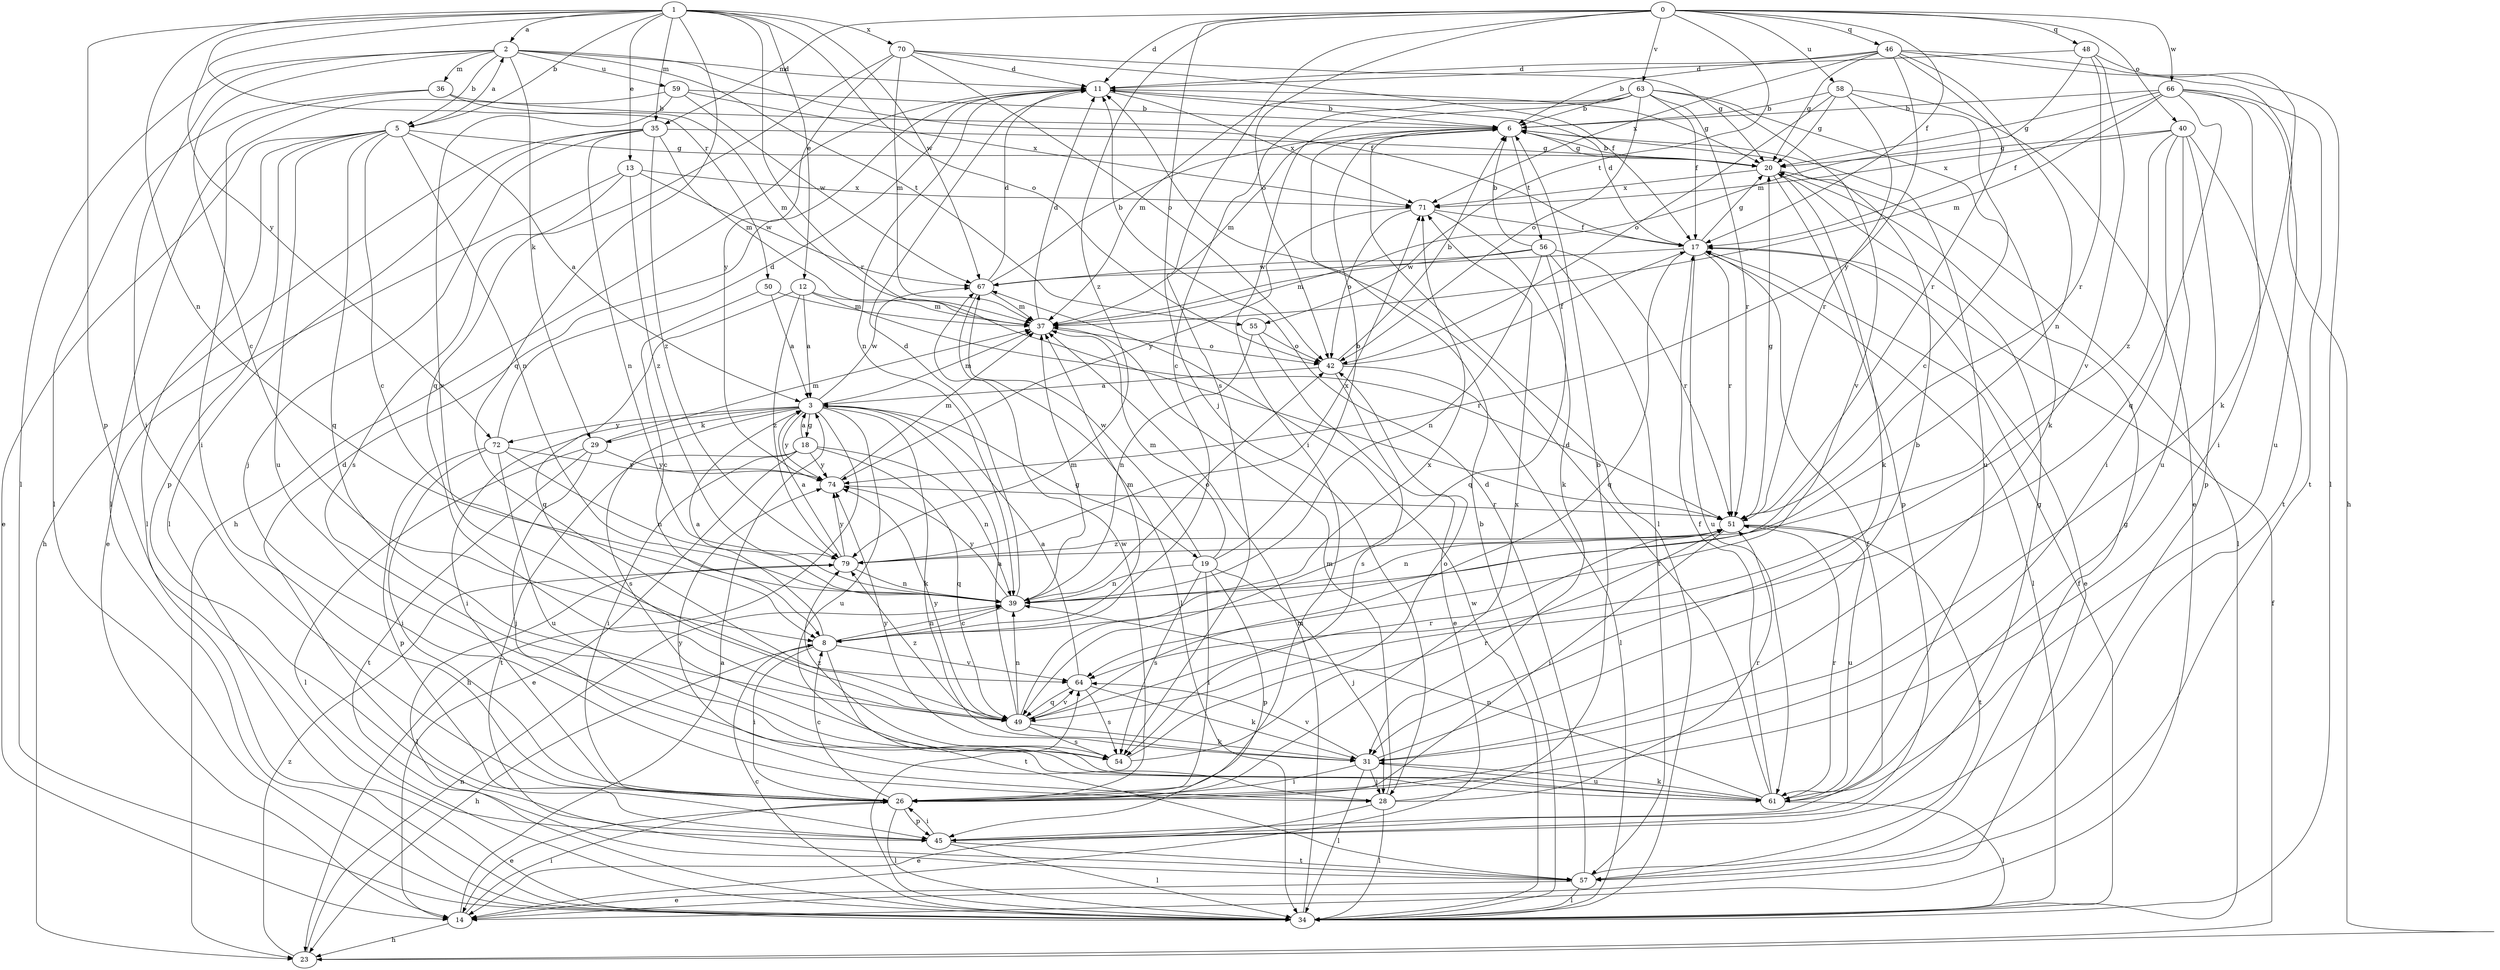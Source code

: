 strict digraph  {
0;
1;
2;
3;
5;
6;
8;
11;
12;
13;
14;
17;
18;
19;
20;
23;
26;
28;
29;
31;
34;
35;
36;
37;
39;
40;
42;
45;
46;
48;
49;
50;
51;
54;
55;
56;
57;
58;
59;
61;
63;
64;
66;
67;
70;
71;
72;
74;
79;
0 -> 11  [label=d];
0 -> 17  [label=f];
0 -> 28  [label=j];
0 -> 35  [label=m];
0 -> 40  [label=o];
0 -> 42  [label=o];
0 -> 46  [label=q];
0 -> 48  [label=q];
0 -> 54  [label=s];
0 -> 55  [label=t];
0 -> 58  [label=u];
0 -> 63  [label=v];
0 -> 66  [label=w];
0 -> 79  [label=z];
1 -> 2  [label=a];
1 -> 5  [label=b];
1 -> 12  [label=e];
1 -> 13  [label=e];
1 -> 35  [label=m];
1 -> 39  [label=n];
1 -> 42  [label=o];
1 -> 45  [label=p];
1 -> 49  [label=q];
1 -> 50  [label=r];
1 -> 51  [label=r];
1 -> 67  [label=w];
1 -> 70  [label=x];
1 -> 72  [label=y];
2 -> 5  [label=b];
2 -> 8  [label=c];
2 -> 11  [label=d];
2 -> 17  [label=f];
2 -> 26  [label=i];
2 -> 29  [label=k];
2 -> 34  [label=l];
2 -> 36  [label=m];
2 -> 55  [label=t];
2 -> 59  [label=u];
3 -> 18  [label=g];
3 -> 19  [label=g];
3 -> 23  [label=h];
3 -> 26  [label=i];
3 -> 29  [label=k];
3 -> 31  [label=k];
3 -> 37  [label=m];
3 -> 54  [label=s];
3 -> 61  [label=u];
3 -> 67  [label=w];
3 -> 72  [label=y];
3 -> 74  [label=y];
5 -> 2  [label=a];
5 -> 3  [label=a];
5 -> 8  [label=c];
5 -> 14  [label=e];
5 -> 20  [label=g];
5 -> 34  [label=l];
5 -> 39  [label=n];
5 -> 45  [label=p];
5 -> 49  [label=q];
5 -> 61  [label=u];
6 -> 20  [label=g];
6 -> 34  [label=l];
6 -> 37  [label=m];
6 -> 56  [label=t];
6 -> 61  [label=u];
8 -> 3  [label=a];
8 -> 23  [label=h];
8 -> 26  [label=i];
8 -> 37  [label=m];
8 -> 39  [label=n];
8 -> 57  [label=t];
8 -> 64  [label=v];
11 -> 6  [label=b];
11 -> 20  [label=g];
11 -> 23  [label=h];
11 -> 39  [label=n];
11 -> 71  [label=x];
12 -> 3  [label=a];
12 -> 37  [label=m];
12 -> 49  [label=q];
12 -> 51  [label=r];
12 -> 79  [label=z];
13 -> 14  [label=e];
13 -> 54  [label=s];
13 -> 67  [label=w];
13 -> 71  [label=x];
13 -> 79  [label=z];
14 -> 3  [label=a];
14 -> 23  [label=h];
14 -> 26  [label=i];
17 -> 11  [label=d];
17 -> 14  [label=e];
17 -> 20  [label=g];
17 -> 34  [label=l];
17 -> 49  [label=q];
17 -> 51  [label=r];
17 -> 61  [label=u];
17 -> 67  [label=w];
18 -> 3  [label=a];
18 -> 14  [label=e];
18 -> 26  [label=i];
18 -> 39  [label=n];
18 -> 49  [label=q];
18 -> 57  [label=t];
18 -> 74  [label=y];
19 -> 6  [label=b];
19 -> 26  [label=i];
19 -> 28  [label=j];
19 -> 37  [label=m];
19 -> 39  [label=n];
19 -> 45  [label=p];
19 -> 54  [label=s];
19 -> 67  [label=w];
20 -> 6  [label=b];
20 -> 31  [label=k];
20 -> 34  [label=l];
20 -> 45  [label=p];
20 -> 71  [label=x];
23 -> 17  [label=f];
23 -> 39  [label=n];
23 -> 79  [label=z];
26 -> 8  [label=c];
26 -> 14  [label=e];
26 -> 34  [label=l];
26 -> 45  [label=p];
26 -> 67  [label=w];
26 -> 71  [label=x];
28 -> 6  [label=b];
28 -> 14  [label=e];
28 -> 34  [label=l];
28 -> 37  [label=m];
28 -> 51  [label=r];
28 -> 74  [label=y];
29 -> 28  [label=j];
29 -> 34  [label=l];
29 -> 37  [label=m];
29 -> 57  [label=t];
29 -> 74  [label=y];
31 -> 6  [label=b];
31 -> 26  [label=i];
31 -> 28  [label=j];
31 -> 34  [label=l];
31 -> 61  [label=u];
31 -> 64  [label=v];
31 -> 74  [label=y];
34 -> 6  [label=b];
34 -> 8  [label=c];
34 -> 17  [label=f];
34 -> 37  [label=m];
34 -> 64  [label=v];
34 -> 67  [label=w];
35 -> 20  [label=g];
35 -> 23  [label=h];
35 -> 28  [label=j];
35 -> 34  [label=l];
35 -> 37  [label=m];
35 -> 39  [label=n];
35 -> 79  [label=z];
36 -> 6  [label=b];
36 -> 26  [label=i];
36 -> 34  [label=l];
36 -> 37  [label=m];
37 -> 11  [label=d];
37 -> 42  [label=o];
39 -> 8  [label=c];
39 -> 11  [label=d];
39 -> 37  [label=m];
39 -> 42  [label=o];
39 -> 74  [label=y];
40 -> 20  [label=g];
40 -> 26  [label=i];
40 -> 45  [label=p];
40 -> 57  [label=t];
40 -> 61  [label=u];
40 -> 71  [label=x];
40 -> 79  [label=z];
42 -> 3  [label=a];
42 -> 6  [label=b];
42 -> 17  [label=f];
42 -> 34  [label=l];
42 -> 54  [label=s];
45 -> 11  [label=d];
45 -> 17  [label=f];
45 -> 20  [label=g];
45 -> 26  [label=i];
45 -> 34  [label=l];
45 -> 57  [label=t];
46 -> 6  [label=b];
46 -> 11  [label=d];
46 -> 20  [label=g];
46 -> 23  [label=h];
46 -> 34  [label=l];
46 -> 39  [label=n];
46 -> 51  [label=r];
46 -> 71  [label=x];
46 -> 74  [label=y];
48 -> 11  [label=d];
48 -> 31  [label=k];
48 -> 37  [label=m];
48 -> 51  [label=r];
48 -> 64  [label=v];
49 -> 3  [label=a];
49 -> 31  [label=k];
49 -> 39  [label=n];
49 -> 51  [label=r];
49 -> 54  [label=s];
49 -> 64  [label=v];
49 -> 71  [label=x];
49 -> 74  [label=y];
49 -> 79  [label=z];
50 -> 3  [label=a];
50 -> 8  [label=c];
50 -> 37  [label=m];
51 -> 20  [label=g];
51 -> 26  [label=i];
51 -> 39  [label=n];
51 -> 57  [label=t];
51 -> 61  [label=u];
51 -> 79  [label=z];
54 -> 42  [label=o];
54 -> 51  [label=r];
54 -> 79  [label=z];
55 -> 14  [label=e];
55 -> 39  [label=n];
55 -> 42  [label=o];
56 -> 6  [label=b];
56 -> 37  [label=m];
56 -> 39  [label=n];
56 -> 49  [label=q];
56 -> 51  [label=r];
56 -> 57  [label=t];
56 -> 67  [label=w];
57 -> 11  [label=d];
57 -> 14  [label=e];
57 -> 20  [label=g];
57 -> 34  [label=l];
58 -> 6  [label=b];
58 -> 8  [label=c];
58 -> 14  [label=e];
58 -> 20  [label=g];
58 -> 42  [label=o];
58 -> 51  [label=r];
59 -> 6  [label=b];
59 -> 34  [label=l];
59 -> 64  [label=v];
59 -> 67  [label=w];
59 -> 71  [label=x];
61 -> 11  [label=d];
61 -> 17  [label=f];
61 -> 31  [label=k];
61 -> 34  [label=l];
61 -> 39  [label=n];
61 -> 51  [label=r];
63 -> 6  [label=b];
63 -> 8  [label=c];
63 -> 17  [label=f];
63 -> 26  [label=i];
63 -> 31  [label=k];
63 -> 37  [label=m];
63 -> 42  [label=o];
63 -> 51  [label=r];
63 -> 64  [label=v];
64 -> 3  [label=a];
64 -> 31  [label=k];
64 -> 49  [label=q];
64 -> 54  [label=s];
66 -> 6  [label=b];
66 -> 17  [label=f];
66 -> 20  [label=g];
66 -> 26  [label=i];
66 -> 37  [label=m];
66 -> 49  [label=q];
66 -> 57  [label=t];
66 -> 61  [label=u];
67 -> 6  [label=b];
67 -> 11  [label=d];
67 -> 34  [label=l];
67 -> 37  [label=m];
70 -> 11  [label=d];
70 -> 17  [label=f];
70 -> 20  [label=g];
70 -> 37  [label=m];
70 -> 42  [label=o];
70 -> 49  [label=q];
70 -> 74  [label=y];
71 -> 17  [label=f];
71 -> 31  [label=k];
71 -> 42  [label=o];
71 -> 74  [label=y];
72 -> 11  [label=d];
72 -> 26  [label=i];
72 -> 39  [label=n];
72 -> 45  [label=p];
72 -> 61  [label=u];
72 -> 74  [label=y];
74 -> 37  [label=m];
74 -> 51  [label=r];
79 -> 3  [label=a];
79 -> 34  [label=l];
79 -> 39  [label=n];
79 -> 71  [label=x];
79 -> 74  [label=y];
}
